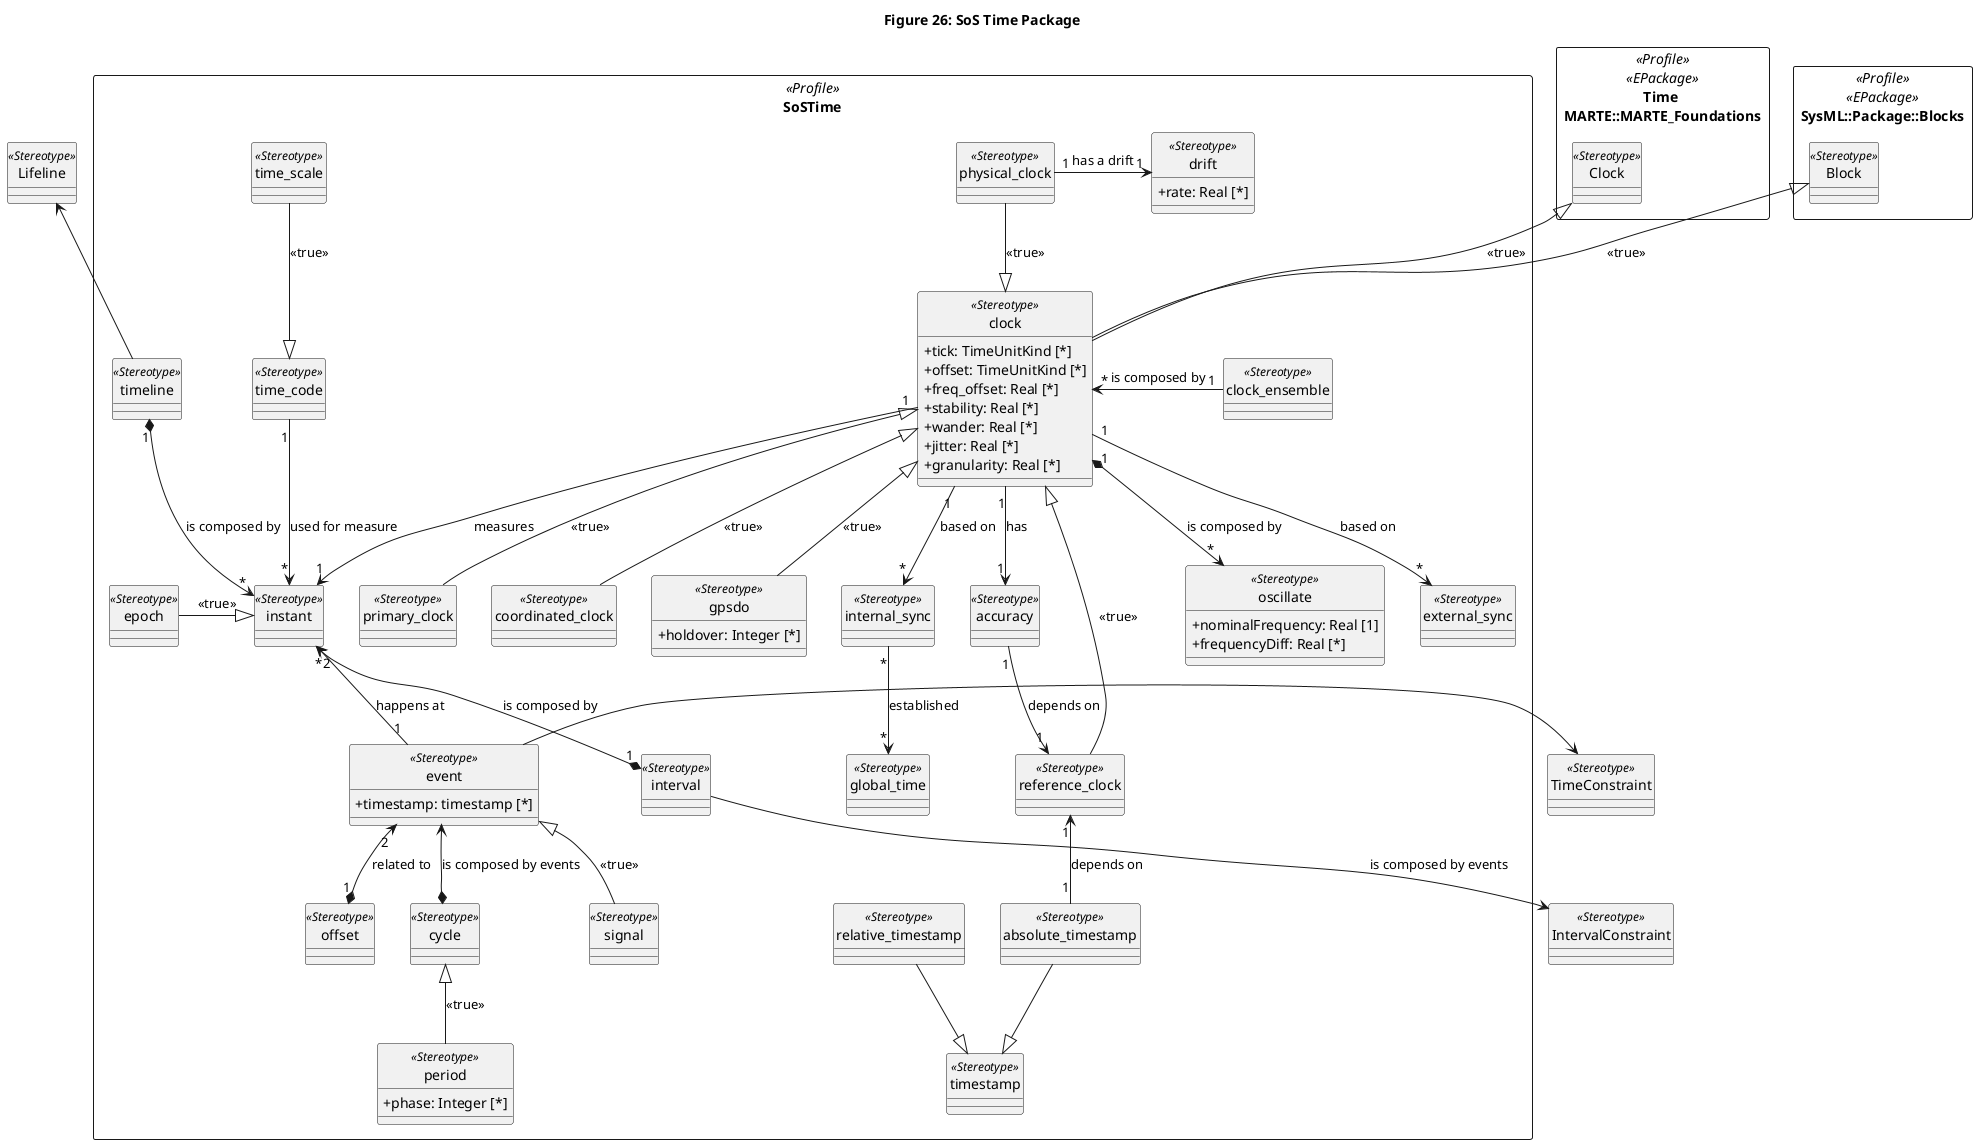 @startuml
	title Figure 26: SoS Time Package
	
	'hide circle
	skinparam classAttributeIconSize 0
	skinparam componentStyle rectangle
	
	' === Profiles and Contexts ===
	component SoSTime <<Profile>> {
	  class time_scale <<Stereotype>>
	  class time_code <<Stereotype>>
	  class instant <<Stereotype>>
	  class clock  <<Stereotype>>{
	    + tick: TimeUnitKind [*]
	    + offset: TimeUnitKind [*]
	    + freq_offset: Real [*]
	    + stability: Real [*]
	    + wander: Real [*]
	    + jitter: Real [*]
	    + granularity: Real [*]
	  }
	  class physical_clock <<Stereotype>>
	  class drift  <<Stereotype>>{
	    + rate: Real [*]
	  }
	  class oscillate  <<Stereotype>>{
	    + nominalFrequency: Real [1]
	    + frequencyDiff: Real [*]
	  }
	  class clock_ensemble <<Stereotype>>
	  class external_sync <<Stereotype>>
	  class primary_clock <<Stereotype>>
	  class coordinated_clock <<Stereotype>>
	  class gpsdo  <<Stereotype>>{
	    + holdover: Integer [*]
	  }
	  class global_time <<Stereotype>>
	  class internal_sync <<Stereotype>>
	  class reference_clock <<Stereotype>>
	  class accuracy <<Stereotype>>
	  class absolute_timestamp <<Stereotype>>
	  class relative_timestamp <<Stereotype>>
	  class timestamp <<Stereotype>>
	  class event  <<Stereotype>>{
	    + timestamp: timestamp [*]
	  }
	  class epoch <<Stereotype>>
	  class signal <<Stereotype>>
	  class offset <<Stereotype>>
	  class cycle <<Stereotype>>
	  class period  <<Stereotype>>{
	    + phase: Integer [*]
	  }
	  class interval <<Stereotype>>
	  class timeline <<Stereotype>>
	}
	
	' === External Profiles and MetaClasses ===
	component "Time \nMARTE::MARTE_Foundations"<<Profile>> <<EPackage>> {
	  class Clock <<Stereotype>>
	}
	component SysML::Package::Blocks <<Profile>> <<EPackage>>{
	  class Block <<Stereotype>>
	}
	class Lifeline <<Stereotype>>
	class TimeConstraint <<Stereotype>>
	class IntervalConstraint <<Stereotype>>
	
	' === Relationships ===
	clock -up-|> Block: <<true>>
	clock -up-|> Clock: <<true>>
	
	epoch -right-|> instant: <<true>>
	event -left-> TimeConstraint
	interval --> IntervalConstraint: is composed by events
	period -up-|> cycle: <<true>>
	cycle *-up-> event: is composed by events
	
	signal -up-|> event: <<true>>
	offset "1" *-up-> "2" event: related to
	event "1" -up-> "*" instant: happens at
	interval "1" *-up-> "2" instant: is composed by
	clock "1" --> "1" instant: measures
	time_code "1" --> "*" instant: used for measure
	timeline "1" *-down-> "*" instant: is composed by
	timeline -up-> Lifeline
	
	time_scale --|> time_code: <<true>>
	
	reference_clock -up-|> clock: <<true>>
	accuracy "1" --> "1" reference_clock: depends on
	absolute_timestamp "1" -up-> "1" reference_clock: depends on
	
	absolute_timestamp --|> timestamp
	relative_timestamp --|> timestamp
	
	clock "1" --> "1" accuracy: has
	clock "1" --> "*" internal_sync: based on
	internal_sync "*" --> "*" global_time: established
	
	gpsdo -up-|> clock: <<true>>
	coordinated_clock -up-|> clock: <<true>>
	primary_clock -up-|> clock: <<true>>
	clock "1" --> "*" external_sync: based on
	clock_ensemble "1" -left-> "*" clock: is composed by 
	clock "1" *--> "*" oscillate: is composed by
	physical_clock --|> clock: <<true>>
	
	physical_clock "1" -right-> "1" drift: has a drift
/'
	instant --> epoch : <<true>>
	instant --> time_code
	time_code --> time_scale : <<true>>
	instant --> clock : measures
	instant --> event : happens in 1
	event --> timestamp : +timestamp
	interval --> event : is composed by
	interval --> instant : is composed by 1
	event --> TimeConstraint
	interval --> IntervalConstraint
	cycle --> period : <<true>>
	offset --> signal : related to 1
	
	clock --> reference_clock : depends or
	clock --> internal_sync : based on
	clock --> accuracy : has
	clock --> timestamp : based on
	clock --> physical_clock : is composed by
	physical_clock --> drift : has a drift
	clock --> oscillate : is composed by
	clock --> clock_ensemble : is composed by
	clock --> external_sync : based on
	clock --> primary_clock : <<true>>
	clock --> coordinated_clock : <<true>>
	coordinated_clock --> gpsdo : establishes
	clock --> global_time : establishes
	interval --> timeline : is composed by
	clock --> absolute_timestamp
	clock --> relative_timestamp
'/

	hide <<Stereotype>> circle
	hide <<Profile>> circle
	hide <<Metaclass>> circle
@enduml
